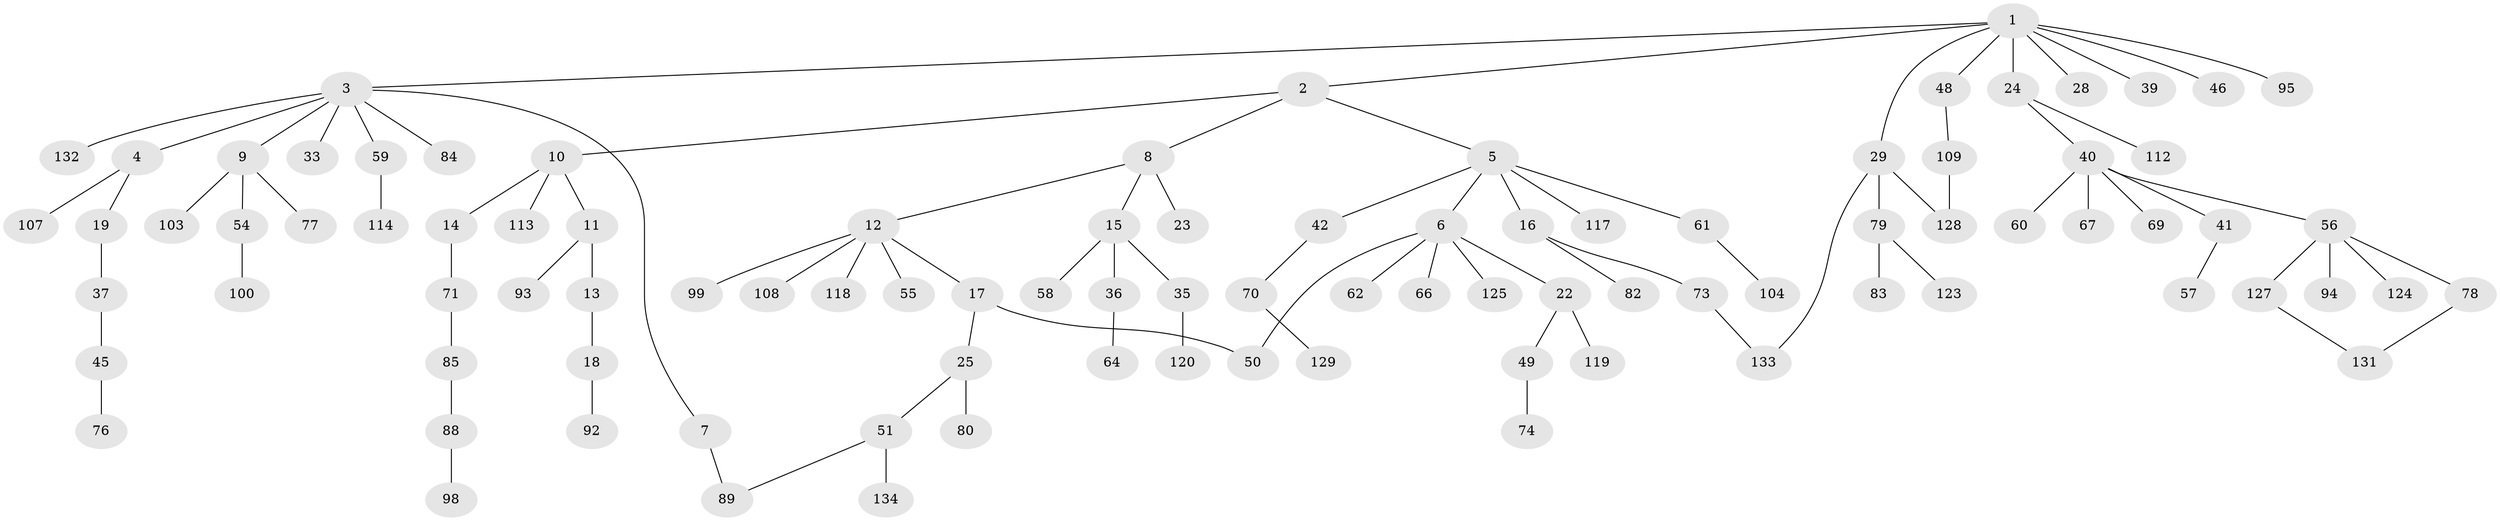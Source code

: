 // Generated by graph-tools (version 1.1) at 2025/23/03/03/25 07:23:35]
// undirected, 96 vertices, 100 edges
graph export_dot {
graph [start="1"]
  node [color=gray90,style=filled];
  1 [super="+26"];
  2;
  3 [super="+34"];
  4 [super="+21"];
  5 [super="+20"];
  6 [super="+47"];
  7 [super="+130"];
  8 [super="+90"];
  9 [super="+31"];
  10 [super="+87"];
  11;
  12 [super="+72"];
  13;
  14;
  15;
  16 [super="+27"];
  17 [super="+30"];
  18;
  19 [super="+106"];
  22 [super="+38"];
  23;
  24 [super="+43"];
  25 [super="+32"];
  28;
  29 [super="+68"];
  33;
  35 [super="+111"];
  36 [super="+86"];
  37 [super="+102"];
  39 [super="+91"];
  40 [super="+44"];
  41 [super="+53"];
  42;
  45 [super="+75"];
  46;
  48 [super="+105"];
  49 [super="+63"];
  50 [super="+126"];
  51 [super="+52"];
  54;
  55;
  56 [super="+65"];
  57 [super="+121"];
  58;
  59;
  60;
  61;
  62;
  64;
  66;
  67;
  69;
  70 [super="+101"];
  71 [super="+81"];
  73;
  74 [super="+116"];
  76;
  77 [super="+97"];
  78;
  79;
  80;
  82;
  83;
  84;
  85;
  88 [super="+110"];
  89;
  92;
  93 [super="+115"];
  94;
  95 [super="+96"];
  98;
  99 [super="+122"];
  100;
  103;
  104;
  107;
  108;
  109;
  112;
  113;
  114;
  117;
  118;
  119;
  120;
  123;
  124;
  125;
  127;
  128;
  129;
  131;
  132;
  133;
  134;
  1 -- 2;
  1 -- 3;
  1 -- 24;
  1 -- 28;
  1 -- 46;
  1 -- 48;
  1 -- 95;
  1 -- 29;
  1 -- 39;
  2 -- 5;
  2 -- 8;
  2 -- 10;
  3 -- 4;
  3 -- 7;
  3 -- 9;
  3 -- 33;
  3 -- 84;
  3 -- 132;
  3 -- 59;
  4 -- 19;
  4 -- 107;
  5 -- 6;
  5 -- 16;
  5 -- 61;
  5 -- 42;
  5 -- 117;
  6 -- 22;
  6 -- 50;
  6 -- 125;
  6 -- 62;
  6 -- 66;
  7 -- 89;
  8 -- 12;
  8 -- 15;
  8 -- 23;
  9 -- 77;
  9 -- 103;
  9 -- 54;
  10 -- 11;
  10 -- 14;
  10 -- 113;
  11 -- 13;
  11 -- 93;
  12 -- 17;
  12 -- 55;
  12 -- 99;
  12 -- 108;
  12 -- 118;
  13 -- 18;
  14 -- 71;
  15 -- 35;
  15 -- 36;
  15 -- 58;
  16 -- 73;
  16 -- 82;
  17 -- 25;
  17 -- 50;
  18 -- 92;
  19 -- 37;
  22 -- 119;
  22 -- 49;
  24 -- 40;
  24 -- 112;
  25 -- 51;
  25 -- 80;
  29 -- 79;
  29 -- 133;
  29 -- 128;
  35 -- 120;
  36 -- 64;
  37 -- 45;
  40 -- 41;
  40 -- 56;
  40 -- 60;
  40 -- 67;
  40 -- 69;
  41 -- 57;
  42 -- 70;
  45 -- 76;
  48 -- 109;
  49 -- 74;
  51 -- 89;
  51 -- 134;
  54 -- 100;
  56 -- 94;
  56 -- 124;
  56 -- 78;
  56 -- 127;
  59 -- 114;
  61 -- 104;
  70 -- 129;
  71 -- 85;
  73 -- 133;
  78 -- 131;
  79 -- 83;
  79 -- 123;
  85 -- 88;
  88 -- 98;
  109 -- 128;
  127 -- 131;
}
